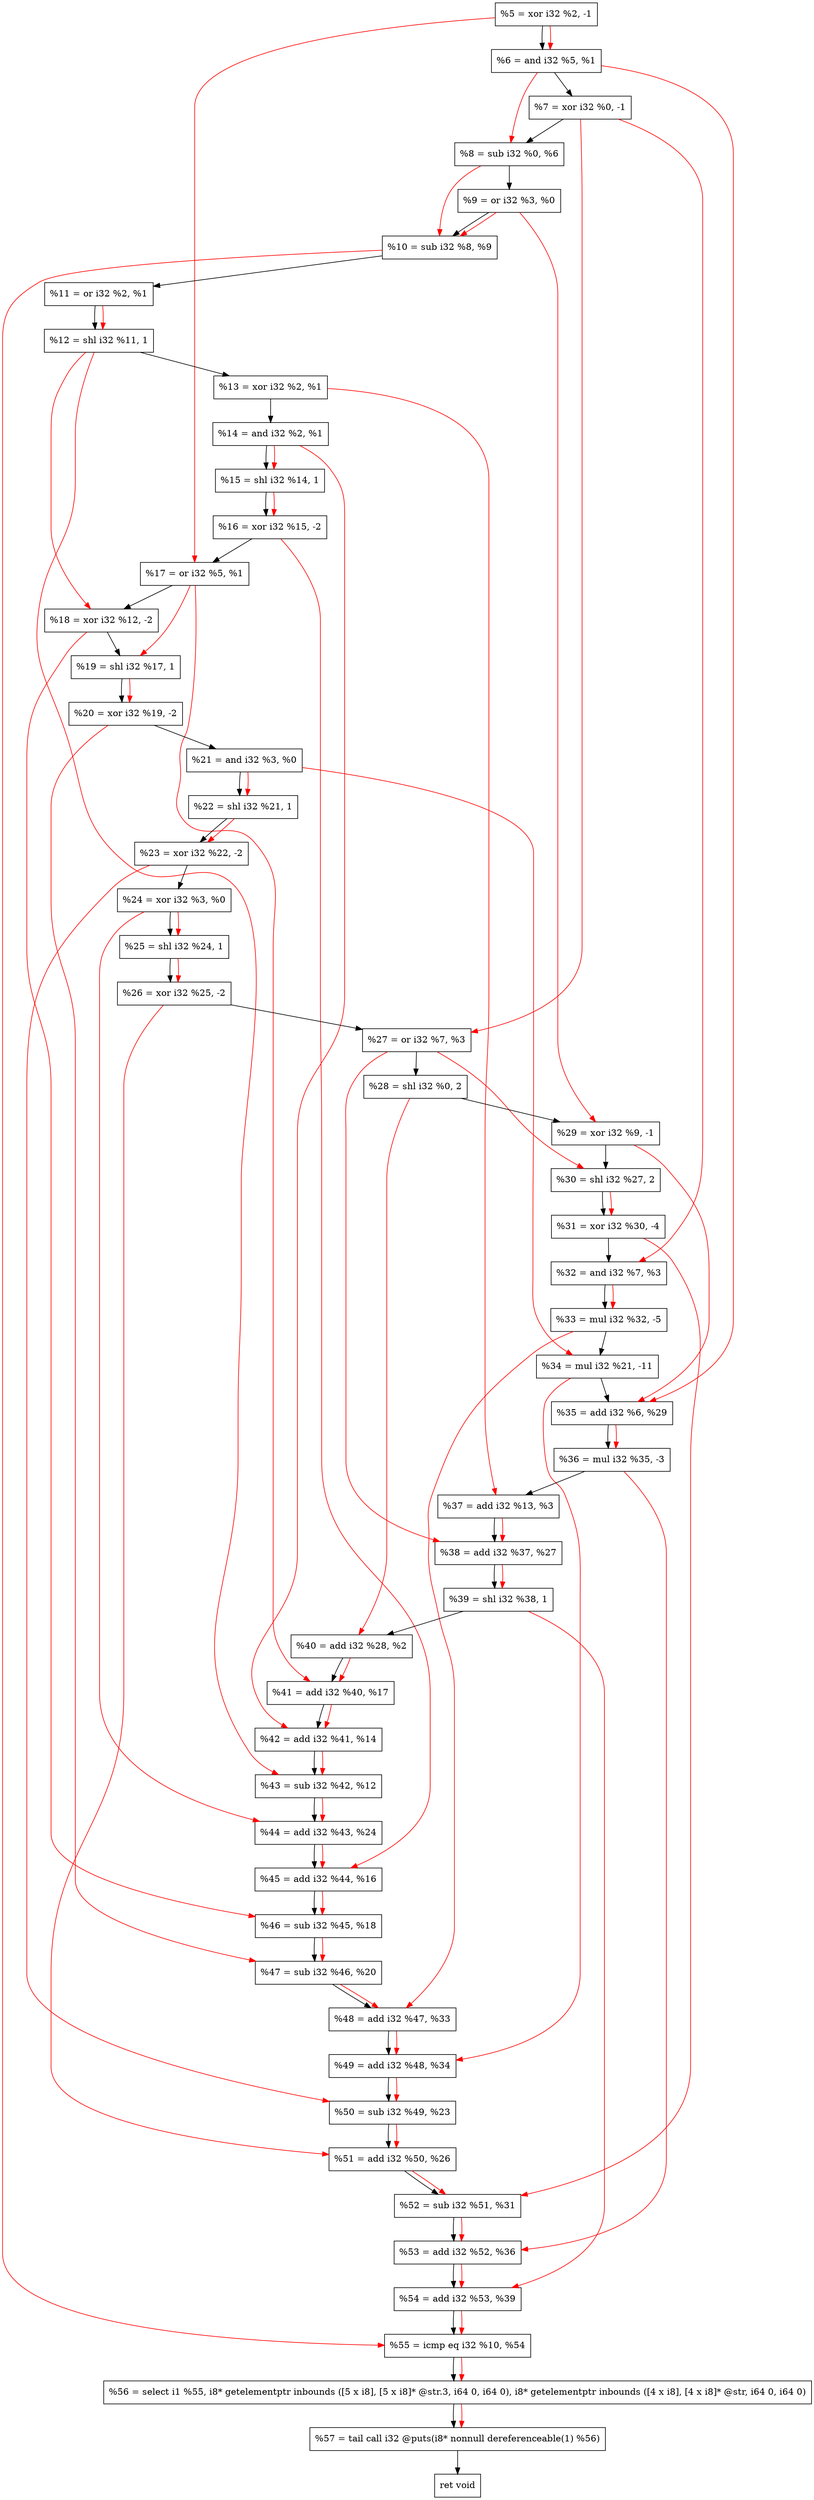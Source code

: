 digraph "DFG for'crackme' function" {
	Node0xb3bdb0[shape=record, label="  %5 = xor i32 %2, -1"];
	Node0xb3be20[shape=record, label="  %6 = and i32 %5, %1"];
	Node0xb3be90[shape=record, label="  %7 = xor i32 %0, -1"];
	Node0xb3bf00[shape=record, label="  %8 = sub i32 %0, %6"];
	Node0xb3bf70[shape=record, label="  %9 = or i32 %3, %0"];
	Node0xb3bfe0[shape=record, label="  %10 = sub i32 %8, %9"];
	Node0xb3c050[shape=record, label="  %11 = or i32 %2, %1"];
	Node0xb3c0f0[shape=record, label="  %12 = shl i32 %11, 1"];
	Node0xb3c160[shape=record, label="  %13 = xor i32 %2, %1"];
	Node0xb3c1d0[shape=record, label="  %14 = and i32 %2, %1"];
	Node0xb3c240[shape=record, label="  %15 = shl i32 %14, 1"];
	Node0xb3c2e0[shape=record, label="  %16 = xor i32 %15, -2"];
	Node0xb3c350[shape=record, label="  %17 = or i32 %5, %1"];
	Node0xb3c3c0[shape=record, label="  %18 = xor i32 %12, -2"];
	Node0xb3c430[shape=record, label="  %19 = shl i32 %17, 1"];
	Node0xb3c4a0[shape=record, label="  %20 = xor i32 %19, -2"];
	Node0xb3c510[shape=record, label="  %21 = and i32 %3, %0"];
	Node0xb3c580[shape=record, label="  %22 = shl i32 %21, 1"];
	Node0xb3c5f0[shape=record, label="  %23 = xor i32 %22, -2"];
	Node0xb3c660[shape=record, label="  %24 = xor i32 %3, %0"];
	Node0xb3c6d0[shape=record, label="  %25 = shl i32 %24, 1"];
	Node0xb3c740[shape=record, label="  %26 = xor i32 %25, -2"];
	Node0xb3c7b0[shape=record, label="  %27 = or i32 %7, %3"];
	Node0xb3c850[shape=record, label="  %28 = shl i32 %0, 2"];
	Node0xb3c8c0[shape=record, label="  %29 = xor i32 %9, -1"];
	Node0xb3c930[shape=record, label="  %30 = shl i32 %27, 2"];
	Node0xb3c9d0[shape=record, label="  %31 = xor i32 %30, -4"];
	Node0xb3ca40[shape=record, label="  %32 = and i32 %7, %3"];
	Node0xb3ccf0[shape=record, label="  %33 = mul i32 %32, -5"];
	Node0xb3cd90[shape=record, label="  %34 = mul i32 %21, -11"];
	Node0xb3ce00[shape=record, label="  %35 = add i32 %6, %29"];
	Node0xb3cea0[shape=record, label="  %36 = mul i32 %35, -3"];
	Node0xb3cf10[shape=record, label="  %37 = add i32 %13, %3"];
	Node0xb3cf80[shape=record, label="  %38 = add i32 %37, %27"];
	Node0xb3cff0[shape=record, label="  %39 = shl i32 %38, 1"];
	Node0xb3d060[shape=record, label="  %40 = add i32 %28, %2"];
	Node0xb3d0d0[shape=record, label="  %41 = add i32 %40, %17"];
	Node0xb3d140[shape=record, label="  %42 = add i32 %41, %14"];
	Node0xb3d1b0[shape=record, label="  %43 = sub i32 %42, %12"];
	Node0xb3d220[shape=record, label="  %44 = add i32 %43, %24"];
	Node0xb3d290[shape=record, label="  %45 = add i32 %44, %16"];
	Node0xb3d300[shape=record, label="  %46 = sub i32 %45, %18"];
	Node0xb3d370[shape=record, label="  %47 = sub i32 %46, %20"];
	Node0xb3d3e0[shape=record, label="  %48 = add i32 %47, %33"];
	Node0xb3d450[shape=record, label="  %49 = add i32 %48, %34"];
	Node0xb3d4c0[shape=record, label="  %50 = sub i32 %49, %23"];
	Node0xb3d530[shape=record, label="  %51 = add i32 %50, %26"];
	Node0xb3d5a0[shape=record, label="  %52 = sub i32 %51, %31"];
	Node0xb3d610[shape=record, label="  %53 = add i32 %52, %36"];
	Node0xb3d680[shape=record, label="  %54 = add i32 %53, %39"];
	Node0xb3d6f0[shape=record, label="  %55 = icmp eq i32 %10, %54"];
	Node0xadc268[shape=record, label="  %56 = select i1 %55, i8* getelementptr inbounds ([5 x i8], [5 x i8]* @str.3, i64 0, i64 0), i8* getelementptr inbounds ([4 x i8], [4 x i8]* @str, i64 0, i64 0)"];
	Node0xb3db90[shape=record, label="  %57 = tail call i32 @puts(i8* nonnull dereferenceable(1) %56)"];
	Node0xb3dbe0[shape=record, label="  ret void"];
	Node0xb3bdb0 -> Node0xb3be20;
	Node0xb3be20 -> Node0xb3be90;
	Node0xb3be90 -> Node0xb3bf00;
	Node0xb3bf00 -> Node0xb3bf70;
	Node0xb3bf70 -> Node0xb3bfe0;
	Node0xb3bfe0 -> Node0xb3c050;
	Node0xb3c050 -> Node0xb3c0f0;
	Node0xb3c0f0 -> Node0xb3c160;
	Node0xb3c160 -> Node0xb3c1d0;
	Node0xb3c1d0 -> Node0xb3c240;
	Node0xb3c240 -> Node0xb3c2e0;
	Node0xb3c2e0 -> Node0xb3c350;
	Node0xb3c350 -> Node0xb3c3c0;
	Node0xb3c3c0 -> Node0xb3c430;
	Node0xb3c430 -> Node0xb3c4a0;
	Node0xb3c4a0 -> Node0xb3c510;
	Node0xb3c510 -> Node0xb3c580;
	Node0xb3c580 -> Node0xb3c5f0;
	Node0xb3c5f0 -> Node0xb3c660;
	Node0xb3c660 -> Node0xb3c6d0;
	Node0xb3c6d0 -> Node0xb3c740;
	Node0xb3c740 -> Node0xb3c7b0;
	Node0xb3c7b0 -> Node0xb3c850;
	Node0xb3c850 -> Node0xb3c8c0;
	Node0xb3c8c0 -> Node0xb3c930;
	Node0xb3c930 -> Node0xb3c9d0;
	Node0xb3c9d0 -> Node0xb3ca40;
	Node0xb3ca40 -> Node0xb3ccf0;
	Node0xb3ccf0 -> Node0xb3cd90;
	Node0xb3cd90 -> Node0xb3ce00;
	Node0xb3ce00 -> Node0xb3cea0;
	Node0xb3cea0 -> Node0xb3cf10;
	Node0xb3cf10 -> Node0xb3cf80;
	Node0xb3cf80 -> Node0xb3cff0;
	Node0xb3cff0 -> Node0xb3d060;
	Node0xb3d060 -> Node0xb3d0d0;
	Node0xb3d0d0 -> Node0xb3d140;
	Node0xb3d140 -> Node0xb3d1b0;
	Node0xb3d1b0 -> Node0xb3d220;
	Node0xb3d220 -> Node0xb3d290;
	Node0xb3d290 -> Node0xb3d300;
	Node0xb3d300 -> Node0xb3d370;
	Node0xb3d370 -> Node0xb3d3e0;
	Node0xb3d3e0 -> Node0xb3d450;
	Node0xb3d450 -> Node0xb3d4c0;
	Node0xb3d4c0 -> Node0xb3d530;
	Node0xb3d530 -> Node0xb3d5a0;
	Node0xb3d5a0 -> Node0xb3d610;
	Node0xb3d610 -> Node0xb3d680;
	Node0xb3d680 -> Node0xb3d6f0;
	Node0xb3d6f0 -> Node0xadc268;
	Node0xadc268 -> Node0xb3db90;
	Node0xb3db90 -> Node0xb3dbe0;
edge [color=red]
	Node0xb3bdb0 -> Node0xb3be20;
	Node0xb3be20 -> Node0xb3bf00;
	Node0xb3bf00 -> Node0xb3bfe0;
	Node0xb3bf70 -> Node0xb3bfe0;
	Node0xb3c050 -> Node0xb3c0f0;
	Node0xb3c1d0 -> Node0xb3c240;
	Node0xb3c240 -> Node0xb3c2e0;
	Node0xb3bdb0 -> Node0xb3c350;
	Node0xb3c0f0 -> Node0xb3c3c0;
	Node0xb3c350 -> Node0xb3c430;
	Node0xb3c430 -> Node0xb3c4a0;
	Node0xb3c510 -> Node0xb3c580;
	Node0xb3c580 -> Node0xb3c5f0;
	Node0xb3c660 -> Node0xb3c6d0;
	Node0xb3c6d0 -> Node0xb3c740;
	Node0xb3be90 -> Node0xb3c7b0;
	Node0xb3bf70 -> Node0xb3c8c0;
	Node0xb3c7b0 -> Node0xb3c930;
	Node0xb3c930 -> Node0xb3c9d0;
	Node0xb3be90 -> Node0xb3ca40;
	Node0xb3ca40 -> Node0xb3ccf0;
	Node0xb3c510 -> Node0xb3cd90;
	Node0xb3be20 -> Node0xb3ce00;
	Node0xb3c8c0 -> Node0xb3ce00;
	Node0xb3ce00 -> Node0xb3cea0;
	Node0xb3c160 -> Node0xb3cf10;
	Node0xb3cf10 -> Node0xb3cf80;
	Node0xb3c7b0 -> Node0xb3cf80;
	Node0xb3cf80 -> Node0xb3cff0;
	Node0xb3c850 -> Node0xb3d060;
	Node0xb3d060 -> Node0xb3d0d0;
	Node0xb3c350 -> Node0xb3d0d0;
	Node0xb3d0d0 -> Node0xb3d140;
	Node0xb3c1d0 -> Node0xb3d140;
	Node0xb3d140 -> Node0xb3d1b0;
	Node0xb3c0f0 -> Node0xb3d1b0;
	Node0xb3d1b0 -> Node0xb3d220;
	Node0xb3c660 -> Node0xb3d220;
	Node0xb3d220 -> Node0xb3d290;
	Node0xb3c2e0 -> Node0xb3d290;
	Node0xb3d290 -> Node0xb3d300;
	Node0xb3c3c0 -> Node0xb3d300;
	Node0xb3d300 -> Node0xb3d370;
	Node0xb3c4a0 -> Node0xb3d370;
	Node0xb3d370 -> Node0xb3d3e0;
	Node0xb3ccf0 -> Node0xb3d3e0;
	Node0xb3d3e0 -> Node0xb3d450;
	Node0xb3cd90 -> Node0xb3d450;
	Node0xb3d450 -> Node0xb3d4c0;
	Node0xb3c5f0 -> Node0xb3d4c0;
	Node0xb3d4c0 -> Node0xb3d530;
	Node0xb3c740 -> Node0xb3d530;
	Node0xb3d530 -> Node0xb3d5a0;
	Node0xb3c9d0 -> Node0xb3d5a0;
	Node0xb3d5a0 -> Node0xb3d610;
	Node0xb3cea0 -> Node0xb3d610;
	Node0xb3d610 -> Node0xb3d680;
	Node0xb3cff0 -> Node0xb3d680;
	Node0xb3bfe0 -> Node0xb3d6f0;
	Node0xb3d680 -> Node0xb3d6f0;
	Node0xb3d6f0 -> Node0xadc268;
	Node0xadc268 -> Node0xb3db90;
}
